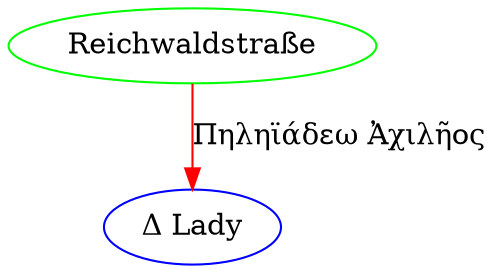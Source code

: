 digraph Perl
{
graph [ rankdir="TB" ]
node [ shape="oval" ]
edge [ color="grey" ]
"From" [ color="green" label="Reichwaldstraße" ]
"To" [ color="blue" label="Δ Lady" ]
"From" -> "To" [ color="red" label="Πηληϊάδεω Ἀχιλῆος" ]
}
